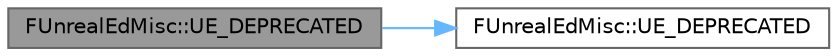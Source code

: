 digraph "FUnrealEdMisc::UE_DEPRECATED"
{
 // INTERACTIVE_SVG=YES
 // LATEX_PDF_SIZE
  bgcolor="transparent";
  edge [fontname=Helvetica,fontsize=10,labelfontname=Helvetica,labelfontsize=10];
  node [fontname=Helvetica,fontsize=10,shape=box,height=0.2,width=0.4];
  rankdir="LR";
  Node1 [id="Node000001",label="FUnrealEdMisc::UE_DEPRECATED",height=0.2,width=0.4,color="gray40", fillcolor="grey60", style="filled", fontcolor="black",tooltip="Returns true if saving layout on close is allowed."];
  Node1 -> Node2 [id="edge1_Node000001_Node000002",color="steelblue1",style="solid",tooltip=" "];
  Node2 [id="Node000002",label="FUnrealEdMisc::UE_DEPRECATED",height=0.2,width=0.4,color="grey40", fillcolor="white", style="filled",URL="$d7/d2c/classFUnrealEdMisc.html#ac918c3edcf773799181ccf4c39ca65c1",tooltip="Sets whether saving the layout on close is allowed."];
}
